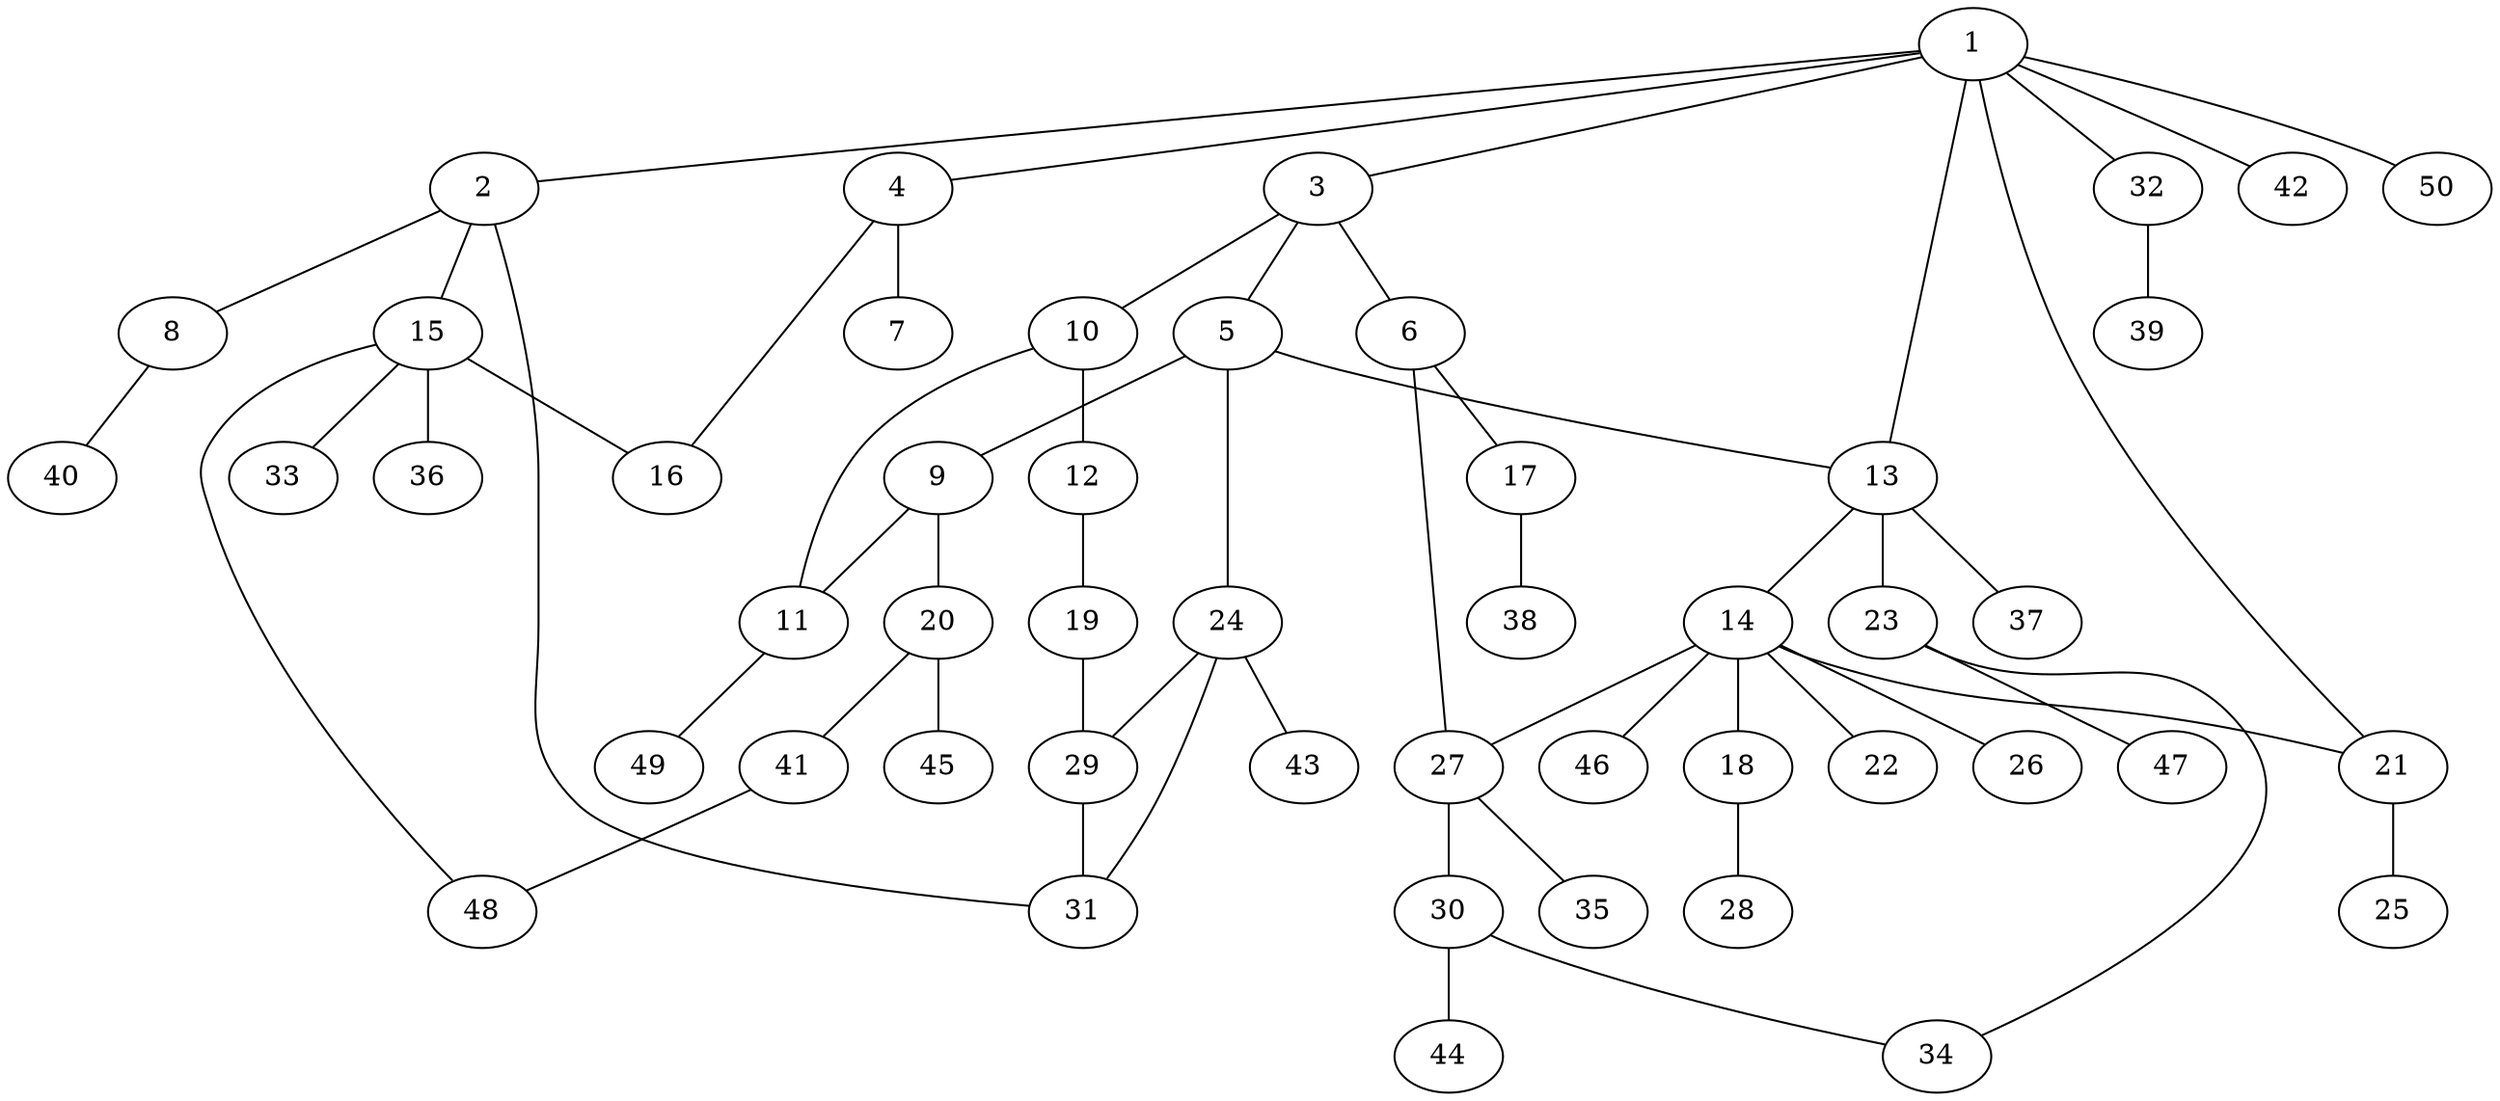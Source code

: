 graph graphname {1--2
1--3
1--4
1--13
1--21
1--32
1--42
1--50
2--8
2--15
2--31
3--5
3--6
3--10
4--7
4--16
5--9
5--13
5--24
6--17
6--27
8--40
9--11
9--20
10--11
10--12
11--49
12--19
13--14
13--23
13--37
14--18
14--21
14--22
14--26
14--27
14--46
15--16
15--33
15--36
15--48
17--38
18--28
19--29
20--41
20--45
21--25
23--34
23--47
24--29
24--31
24--43
27--30
27--35
29--31
30--34
30--44
32--39
41--48
}